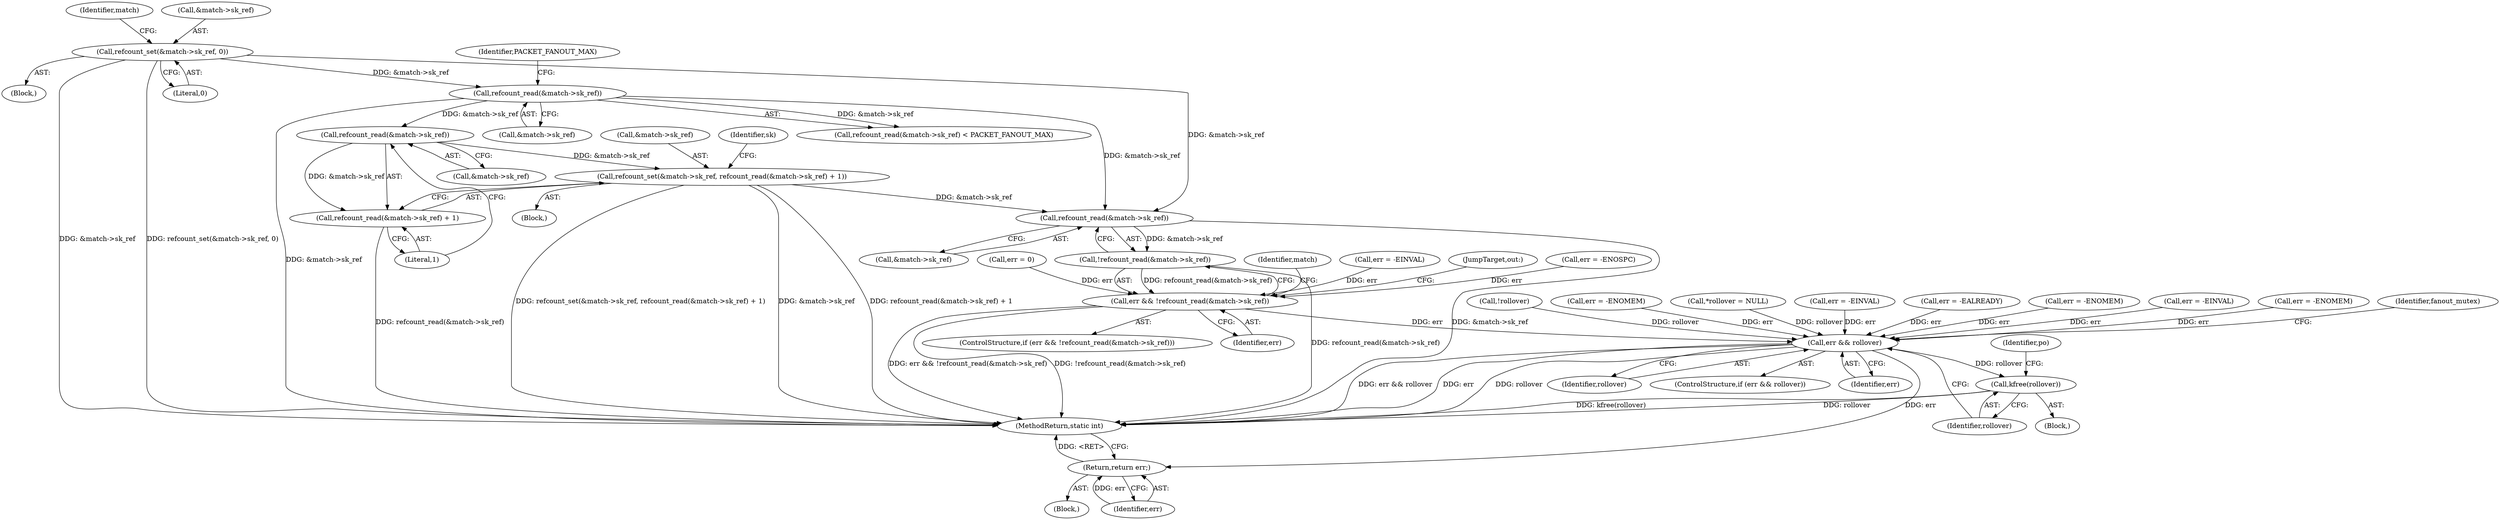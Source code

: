 digraph "0_linux_008ba2a13f2d04c947adc536d19debb8fe66f110@API" {
"1000464" [label="(Call,refcount_read(&match->sk_ref))"];
"1000441" [label="(Call,refcount_read(&match->sk_ref))"];
"1000333" [label="(Call,refcount_set(&match->sk_ref, 0))"];
"1000458" [label="(Call,refcount_set(&match->sk_ref, refcount_read(&match->sk_ref) + 1))"];
"1000485" [label="(Call,refcount_read(&match->sk_ref))"];
"1000484" [label="(Call,!refcount_read(&match->sk_ref))"];
"1000482" [label="(Call,err && !refcount_read(&match->sk_ref))"];
"1000500" [label="(Call,err && rollover)"];
"1000504" [label="(Call,kfree(rollover))"];
"1000514" [label="(Return,return err;)"];
"1000463" [label="(Call,refcount_read(&match->sk_ref) + 1)"];
"1000442" [label="(Call,&match->sk_ref)"];
"1000391" [label="(Call,err = -EINVAL)"];
"1000269" [label="(Call,err = -EINVAL)"];
"1000285" [label="(Block,)"];
"1000440" [label="(Call,refcount_read(&match->sk_ref) < PACKET_FANOUT_MAX)"];
"1000482" [label="(Call,err && !refcount_read(&match->sk_ref))"];
"1000502" [label="(Identifier,rollover)"];
"1000505" [label="(Identifier,rollover)"];
"1000485" [label="(Call,refcount_read(&match->sk_ref))"];
"1000514" [label="(Return,return err;)"];
"1000156" [label="(Call,err = -EALREADY)"];
"1000174" [label="(Call,err = -ENOMEM)"];
"1000340" [label="(Identifier,match)"];
"1000464" [label="(Call,refcount_read(&match->sk_ref))"];
"1000463" [label="(Call,refcount_read(&match->sk_ref) + 1)"];
"1000504" [label="(Call,kfree(rollover))"];
"1000447" [label="(Block,)"];
"1000333" [label="(Call,refcount_set(&match->sk_ref, 0))"];
"1000484" [label="(Call,!refcount_read(&match->sk_ref))"];
"1000446" [label="(Identifier,PACKET_FANOUT_MAX)"];
"1000222" [label="(Call,err = -EINVAL)"];
"1000465" [label="(Call,&match->sk_ref)"];
"1000481" [label="(ControlStructure,if (err && !refcount_read(&match->sk_ref)))"];
"1000498" [label="(JumpTarget,out:)"];
"1000234" [label="(Call,err = -ENOMEM)"];
"1000105" [label="(Block,)"];
"1000508" [label="(Identifier,po)"];
"1000500" [label="(Call,err && rollover)"];
"1000483" [label="(Identifier,err)"];
"1000513" [label="(Identifier,fanout_mutex)"];
"1000435" [label="(Call,err = -ENOSPC)"];
"1000473" [label="(Call,err = 0)"];
"1000334" [label="(Call,&match->sk_ref)"];
"1000516" [label="(MethodReturn,static int)"];
"1000459" [label="(Call,&match->sk_ref)"];
"1000338" [label="(Literal,0)"];
"1000186" [label="(Call,!rollover)"];
"1000503" [label="(Block,)"];
"1000499" [label="(ControlStructure,if (err && rollover))"];
"1000471" [label="(Identifier,sk)"];
"1000286" [label="(Call,err = -ENOMEM)"];
"1000515" [label="(Identifier,err)"];
"1000469" [label="(Literal,1)"];
"1000486" [label="(Call,&match->sk_ref)"];
"1000458" [label="(Call,refcount_set(&match->sk_ref, refcount_read(&match->sk_ref) + 1))"];
"1000107" [label="(Call,*rollover = NULL)"];
"1000501" [label="(Identifier,err)"];
"1000441" [label="(Call,refcount_read(&match->sk_ref))"];
"1000494" [label="(Identifier,match)"];
"1000464" -> "1000463"  [label="AST: "];
"1000464" -> "1000465"  [label="CFG: "];
"1000465" -> "1000464"  [label="AST: "];
"1000469" -> "1000464"  [label="CFG: "];
"1000464" -> "1000458"  [label="DDG: &match->sk_ref"];
"1000464" -> "1000463"  [label="DDG: &match->sk_ref"];
"1000441" -> "1000464"  [label="DDG: &match->sk_ref"];
"1000441" -> "1000440"  [label="AST: "];
"1000441" -> "1000442"  [label="CFG: "];
"1000442" -> "1000441"  [label="AST: "];
"1000446" -> "1000441"  [label="CFG: "];
"1000441" -> "1000516"  [label="DDG: &match->sk_ref"];
"1000441" -> "1000440"  [label="DDG: &match->sk_ref"];
"1000333" -> "1000441"  [label="DDG: &match->sk_ref"];
"1000441" -> "1000485"  [label="DDG: &match->sk_ref"];
"1000333" -> "1000285"  [label="AST: "];
"1000333" -> "1000338"  [label="CFG: "];
"1000334" -> "1000333"  [label="AST: "];
"1000338" -> "1000333"  [label="AST: "];
"1000340" -> "1000333"  [label="CFG: "];
"1000333" -> "1000516"  [label="DDG: &match->sk_ref"];
"1000333" -> "1000516"  [label="DDG: refcount_set(&match->sk_ref, 0)"];
"1000333" -> "1000485"  [label="DDG: &match->sk_ref"];
"1000458" -> "1000447"  [label="AST: "];
"1000458" -> "1000463"  [label="CFG: "];
"1000459" -> "1000458"  [label="AST: "];
"1000463" -> "1000458"  [label="AST: "];
"1000471" -> "1000458"  [label="CFG: "];
"1000458" -> "1000516"  [label="DDG: &match->sk_ref"];
"1000458" -> "1000516"  [label="DDG: refcount_read(&match->sk_ref) + 1"];
"1000458" -> "1000516"  [label="DDG: refcount_set(&match->sk_ref, refcount_read(&match->sk_ref) + 1)"];
"1000458" -> "1000485"  [label="DDG: &match->sk_ref"];
"1000485" -> "1000484"  [label="AST: "];
"1000485" -> "1000486"  [label="CFG: "];
"1000486" -> "1000485"  [label="AST: "];
"1000484" -> "1000485"  [label="CFG: "];
"1000485" -> "1000516"  [label="DDG: &match->sk_ref"];
"1000485" -> "1000484"  [label="DDG: &match->sk_ref"];
"1000484" -> "1000482"  [label="AST: "];
"1000482" -> "1000484"  [label="CFG: "];
"1000484" -> "1000516"  [label="DDG: refcount_read(&match->sk_ref)"];
"1000484" -> "1000482"  [label="DDG: refcount_read(&match->sk_ref)"];
"1000482" -> "1000481"  [label="AST: "];
"1000482" -> "1000483"  [label="CFG: "];
"1000483" -> "1000482"  [label="AST: "];
"1000494" -> "1000482"  [label="CFG: "];
"1000498" -> "1000482"  [label="CFG: "];
"1000482" -> "1000516"  [label="DDG: !refcount_read(&match->sk_ref)"];
"1000482" -> "1000516"  [label="DDG: err && !refcount_read(&match->sk_ref)"];
"1000435" -> "1000482"  [label="DDG: err"];
"1000391" -> "1000482"  [label="DDG: err"];
"1000473" -> "1000482"  [label="DDG: err"];
"1000482" -> "1000500"  [label="DDG: err"];
"1000500" -> "1000499"  [label="AST: "];
"1000500" -> "1000501"  [label="CFG: "];
"1000500" -> "1000502"  [label="CFG: "];
"1000501" -> "1000500"  [label="AST: "];
"1000502" -> "1000500"  [label="AST: "];
"1000505" -> "1000500"  [label="CFG: "];
"1000513" -> "1000500"  [label="CFG: "];
"1000500" -> "1000516"  [label="DDG: rollover"];
"1000500" -> "1000516"  [label="DDG: err && rollover"];
"1000500" -> "1000516"  [label="DDG: err"];
"1000222" -> "1000500"  [label="DDG: err"];
"1000234" -> "1000500"  [label="DDG: err"];
"1000269" -> "1000500"  [label="DDG: err"];
"1000174" -> "1000500"  [label="DDG: err"];
"1000156" -> "1000500"  [label="DDG: err"];
"1000286" -> "1000500"  [label="DDG: err"];
"1000186" -> "1000500"  [label="DDG: rollover"];
"1000107" -> "1000500"  [label="DDG: rollover"];
"1000500" -> "1000504"  [label="DDG: rollover"];
"1000500" -> "1000514"  [label="DDG: err"];
"1000504" -> "1000503"  [label="AST: "];
"1000504" -> "1000505"  [label="CFG: "];
"1000505" -> "1000504"  [label="AST: "];
"1000508" -> "1000504"  [label="CFG: "];
"1000504" -> "1000516"  [label="DDG: rollover"];
"1000504" -> "1000516"  [label="DDG: kfree(rollover)"];
"1000514" -> "1000105"  [label="AST: "];
"1000514" -> "1000515"  [label="CFG: "];
"1000515" -> "1000514"  [label="AST: "];
"1000516" -> "1000514"  [label="CFG: "];
"1000514" -> "1000516"  [label="DDG: <RET>"];
"1000515" -> "1000514"  [label="DDG: err"];
"1000463" -> "1000469"  [label="CFG: "];
"1000469" -> "1000463"  [label="AST: "];
"1000463" -> "1000516"  [label="DDG: refcount_read(&match->sk_ref)"];
}
